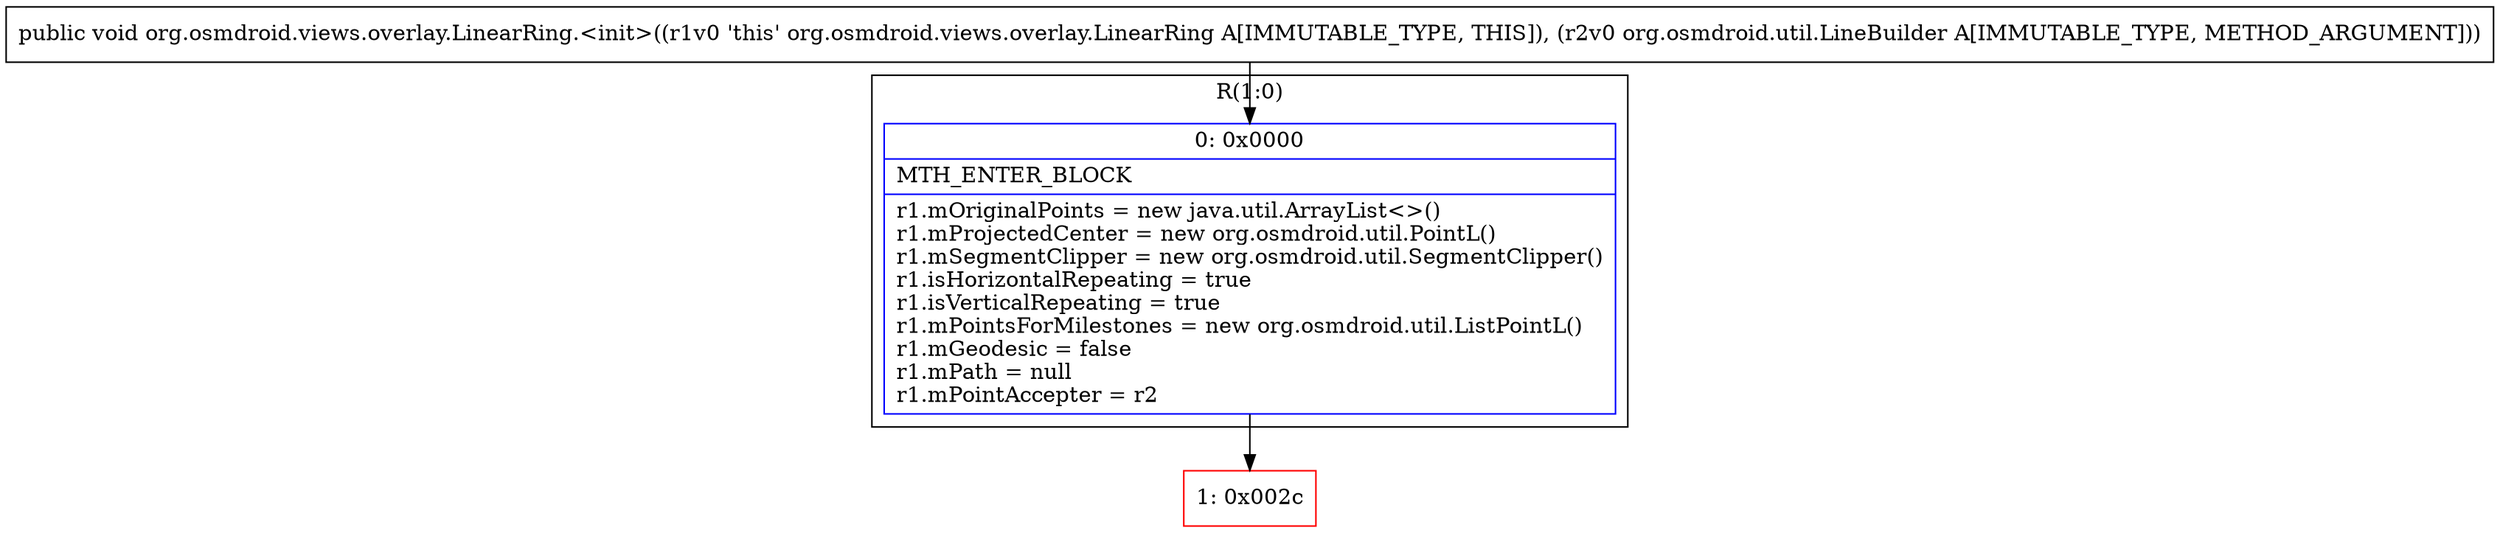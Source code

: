 digraph "CFG fororg.osmdroid.views.overlay.LinearRing.\<init\>(Lorg\/osmdroid\/util\/LineBuilder;)V" {
subgraph cluster_Region_18395717 {
label = "R(1:0)";
node [shape=record,color=blue];
Node_0 [shape=record,label="{0\:\ 0x0000|MTH_ENTER_BLOCK\l|r1.mOriginalPoints = new java.util.ArrayList\<\>()\lr1.mProjectedCenter = new org.osmdroid.util.PointL()\lr1.mSegmentClipper = new org.osmdroid.util.SegmentClipper()\lr1.isHorizontalRepeating = true\lr1.isVerticalRepeating = true\lr1.mPointsForMilestones = new org.osmdroid.util.ListPointL()\lr1.mGeodesic = false\lr1.mPath = null\lr1.mPointAccepter = r2\l}"];
}
Node_1 [shape=record,color=red,label="{1\:\ 0x002c}"];
MethodNode[shape=record,label="{public void org.osmdroid.views.overlay.LinearRing.\<init\>((r1v0 'this' org.osmdroid.views.overlay.LinearRing A[IMMUTABLE_TYPE, THIS]), (r2v0 org.osmdroid.util.LineBuilder A[IMMUTABLE_TYPE, METHOD_ARGUMENT])) }"];
MethodNode -> Node_0;
Node_0 -> Node_1;
}

